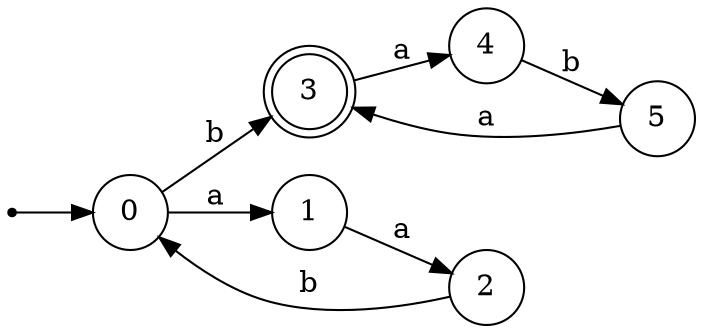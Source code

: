 digraph{
    rankdir = LR;
    node [shape=point]
    start
    node [shape=doublecircle]
    3
    node [shape=circle]
    start -> 0
    0 -> 1 [label="a"]
    1 -> 2 [label="a"]
    2 -> 0 [label="b"]
    0 -> 3 [label="b"]
    3 -> 4 [label="a"]
    4 -> 5 [label="b"]
    5 -> 3 [label="a"]
}